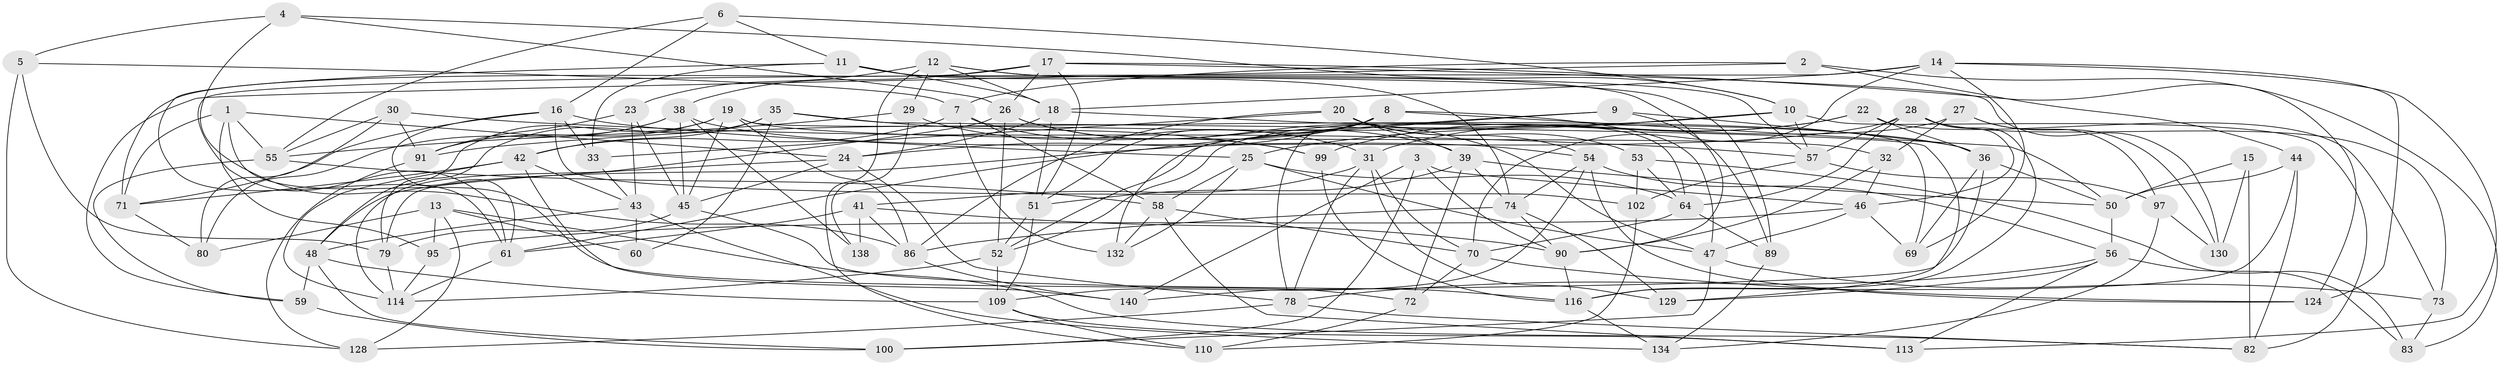 // Generated by graph-tools (version 1.1) at 2025/24/03/03/25 07:24:27]
// undirected, 90 vertices, 226 edges
graph export_dot {
graph [start="1"]
  node [color=gray90,style=filled];
  1 [super="+93"];
  2;
  3;
  4;
  5;
  6;
  7 [super="+115"];
  8 [super="+117"];
  9;
  10 [super="+21"];
  11 [super="+40"];
  12 [super="+94"];
  13 [super="+108"];
  14 [super="+49"];
  15;
  16 [super="+139"];
  17 [super="+75"];
  18 [super="+127"];
  19 [super="+76"];
  20 [super="+135"];
  22;
  23;
  24 [super="+62"];
  25 [super="+37"];
  26 [super="+34"];
  27;
  28 [super="+88"];
  29;
  30;
  31 [super="+118"];
  32;
  33;
  35 [super="+85"];
  36 [super="+105"];
  38 [super="+65"];
  39 [super="+66"];
  41 [super="+101"];
  42 [super="+131"];
  43 [super="+111"];
  44;
  45 [super="+63"];
  46 [super="+96"];
  47 [super="+120"];
  48 [super="+67"];
  50 [super="+106"];
  51 [super="+137"];
  52 [super="+103"];
  53;
  54 [super="+123"];
  55 [super="+119"];
  56 [super="+81"];
  57 [super="+125"];
  58 [super="+77"];
  59;
  60;
  61 [super="+68"];
  64 [super="+121"];
  69;
  70 [super="+87"];
  71 [super="+92"];
  72;
  73;
  74 [super="+107"];
  78 [super="+104"];
  79 [super="+98"];
  80;
  82 [super="+84"];
  83;
  86 [super="+112"];
  89;
  90 [super="+126"];
  91 [super="+141"];
  95;
  97;
  99;
  100;
  102;
  109 [super="+122"];
  110;
  113;
  114 [super="+133"];
  116 [super="+136"];
  124;
  128;
  129;
  130;
  132;
  134;
  138;
  140;
  1 -- 95;
  1 -- 71 [weight=2];
  1 -- 72;
  1 -- 24;
  1 -- 55;
  2 -- 44;
  2 -- 59;
  2 -- 83;
  2 -- 7;
  3 -- 90;
  3 -- 140;
  3 -- 46;
  3 -- 100;
  4 -- 5;
  4 -- 10;
  4 -- 86;
  4 -- 26;
  5 -- 128;
  5 -- 79;
  5 -- 7;
  6 -- 11;
  6 -- 55;
  6 -- 16;
  6 -- 10;
  7 -- 99;
  7 -- 132;
  7 -- 42;
  7 -- 58;
  8 -- 132;
  8 -- 50;
  8 -- 24;
  8 -- 51;
  8 -- 78;
  8 -- 47;
  9 -- 89;
  9 -- 36;
  9 -- 61;
  9 -- 52;
  10 -- 25;
  10 -- 57;
  10 -- 82;
  10 -- 91;
  11 -- 33;
  11 -- 18;
  11 -- 90;
  11 -- 74;
  11 -- 61;
  12 -- 29;
  12 -- 57;
  12 -- 89;
  12 -- 110;
  12 -- 23;
  12 -- 18;
  13 -- 95;
  13 -- 60 [weight=2];
  13 -- 80;
  13 -- 128;
  13 -- 82;
  14 -- 124;
  14 -- 18;
  14 -- 61;
  14 -- 113;
  14 -- 69;
  14 -- 70;
  15 -- 130;
  15 -- 82 [weight=2];
  15 -- 50;
  16 -- 33;
  16 -- 71;
  16 -- 61;
  16 -- 102;
  16 -- 25;
  17 -- 124;
  17 -- 71;
  17 -- 51;
  17 -- 26;
  17 -- 38;
  17 -- 130;
  18 -- 36;
  18 -- 24;
  18 -- 51;
  19 -- 86;
  19 -- 91;
  19 -- 48;
  19 -- 32;
  19 -- 69;
  19 -- 45;
  20 -- 86;
  20 -- 54;
  20 -- 39;
  20 -- 64;
  20 -- 33;
  20 -- 53;
  22 -- 31;
  22 -- 99;
  22 -- 73;
  22 -- 36;
  23 -- 45;
  23 -- 43;
  23 -- 91;
  24 -- 78;
  24 -- 45;
  24 -- 48;
  25 -- 64;
  25 -- 47;
  25 -- 58;
  25 -- 132;
  26 -- 47;
  26 -- 52;
  26 -- 114;
  26 -- 39;
  27 -- 130;
  27 -- 52;
  27 -- 97;
  27 -- 32;
  28 -- 79;
  28 -- 46;
  28 -- 64;
  28 -- 73;
  28 -- 57;
  28 -- 116;
  29 -- 31;
  29 -- 138;
  29 -- 55;
  30 -- 91;
  30 -- 80;
  30 -- 57;
  30 -- 55;
  31 -- 70;
  31 -- 41;
  31 -- 129;
  31 -- 78;
  32 -- 46;
  32 -- 90;
  33 -- 43;
  35 -- 42;
  35 -- 99;
  35 -- 129;
  35 -- 60;
  35 -- 79 [weight=2];
  36 -- 50;
  36 -- 69;
  36 -- 140;
  38 -- 138;
  38 -- 91;
  38 -- 80;
  38 -- 54;
  38 -- 45;
  39 -- 51;
  39 -- 50;
  39 -- 72;
  39 -- 74;
  41 -- 61;
  41 -- 86;
  41 -- 138 [weight=2];
  41 -- 90;
  42 -- 71;
  42 -- 140;
  42 -- 114;
  42 -- 43;
  43 -- 134;
  43 -- 60;
  43 -- 48;
  44 -- 116;
  44 -- 82;
  44 -- 50;
  45 -- 116;
  45 -- 79;
  46 -- 69;
  46 -- 95;
  46 -- 47;
  47 -- 73;
  47 -- 100;
  48 -- 100;
  48 -- 59;
  48 -- 109;
  50 -- 56;
  51 -- 52;
  51 -- 109;
  52 -- 114;
  52 -- 109;
  53 -- 83;
  53 -- 102;
  53 -- 64;
  54 -- 124;
  54 -- 56;
  54 -- 74;
  54 -- 109;
  55 -- 59;
  55 -- 58;
  56 -- 83;
  56 -- 129;
  56 -- 113;
  56 -- 78;
  57 -- 102;
  57 -- 97;
  58 -- 70;
  58 -- 113;
  58 -- 132;
  59 -- 100;
  61 -- 114;
  64 -- 89;
  64 -- 70;
  70 -- 72;
  70 -- 124;
  71 -- 80;
  72 -- 110;
  73 -- 83;
  74 -- 86;
  74 -- 129;
  74 -- 90;
  78 -- 82;
  78 -- 128;
  79 -- 114;
  86 -- 140;
  89 -- 134;
  90 -- 116;
  91 -- 128;
  95 -- 114;
  97 -- 134;
  97 -- 130;
  99 -- 116;
  102 -- 110;
  109 -- 113;
  109 -- 110;
  116 -- 134;
}
